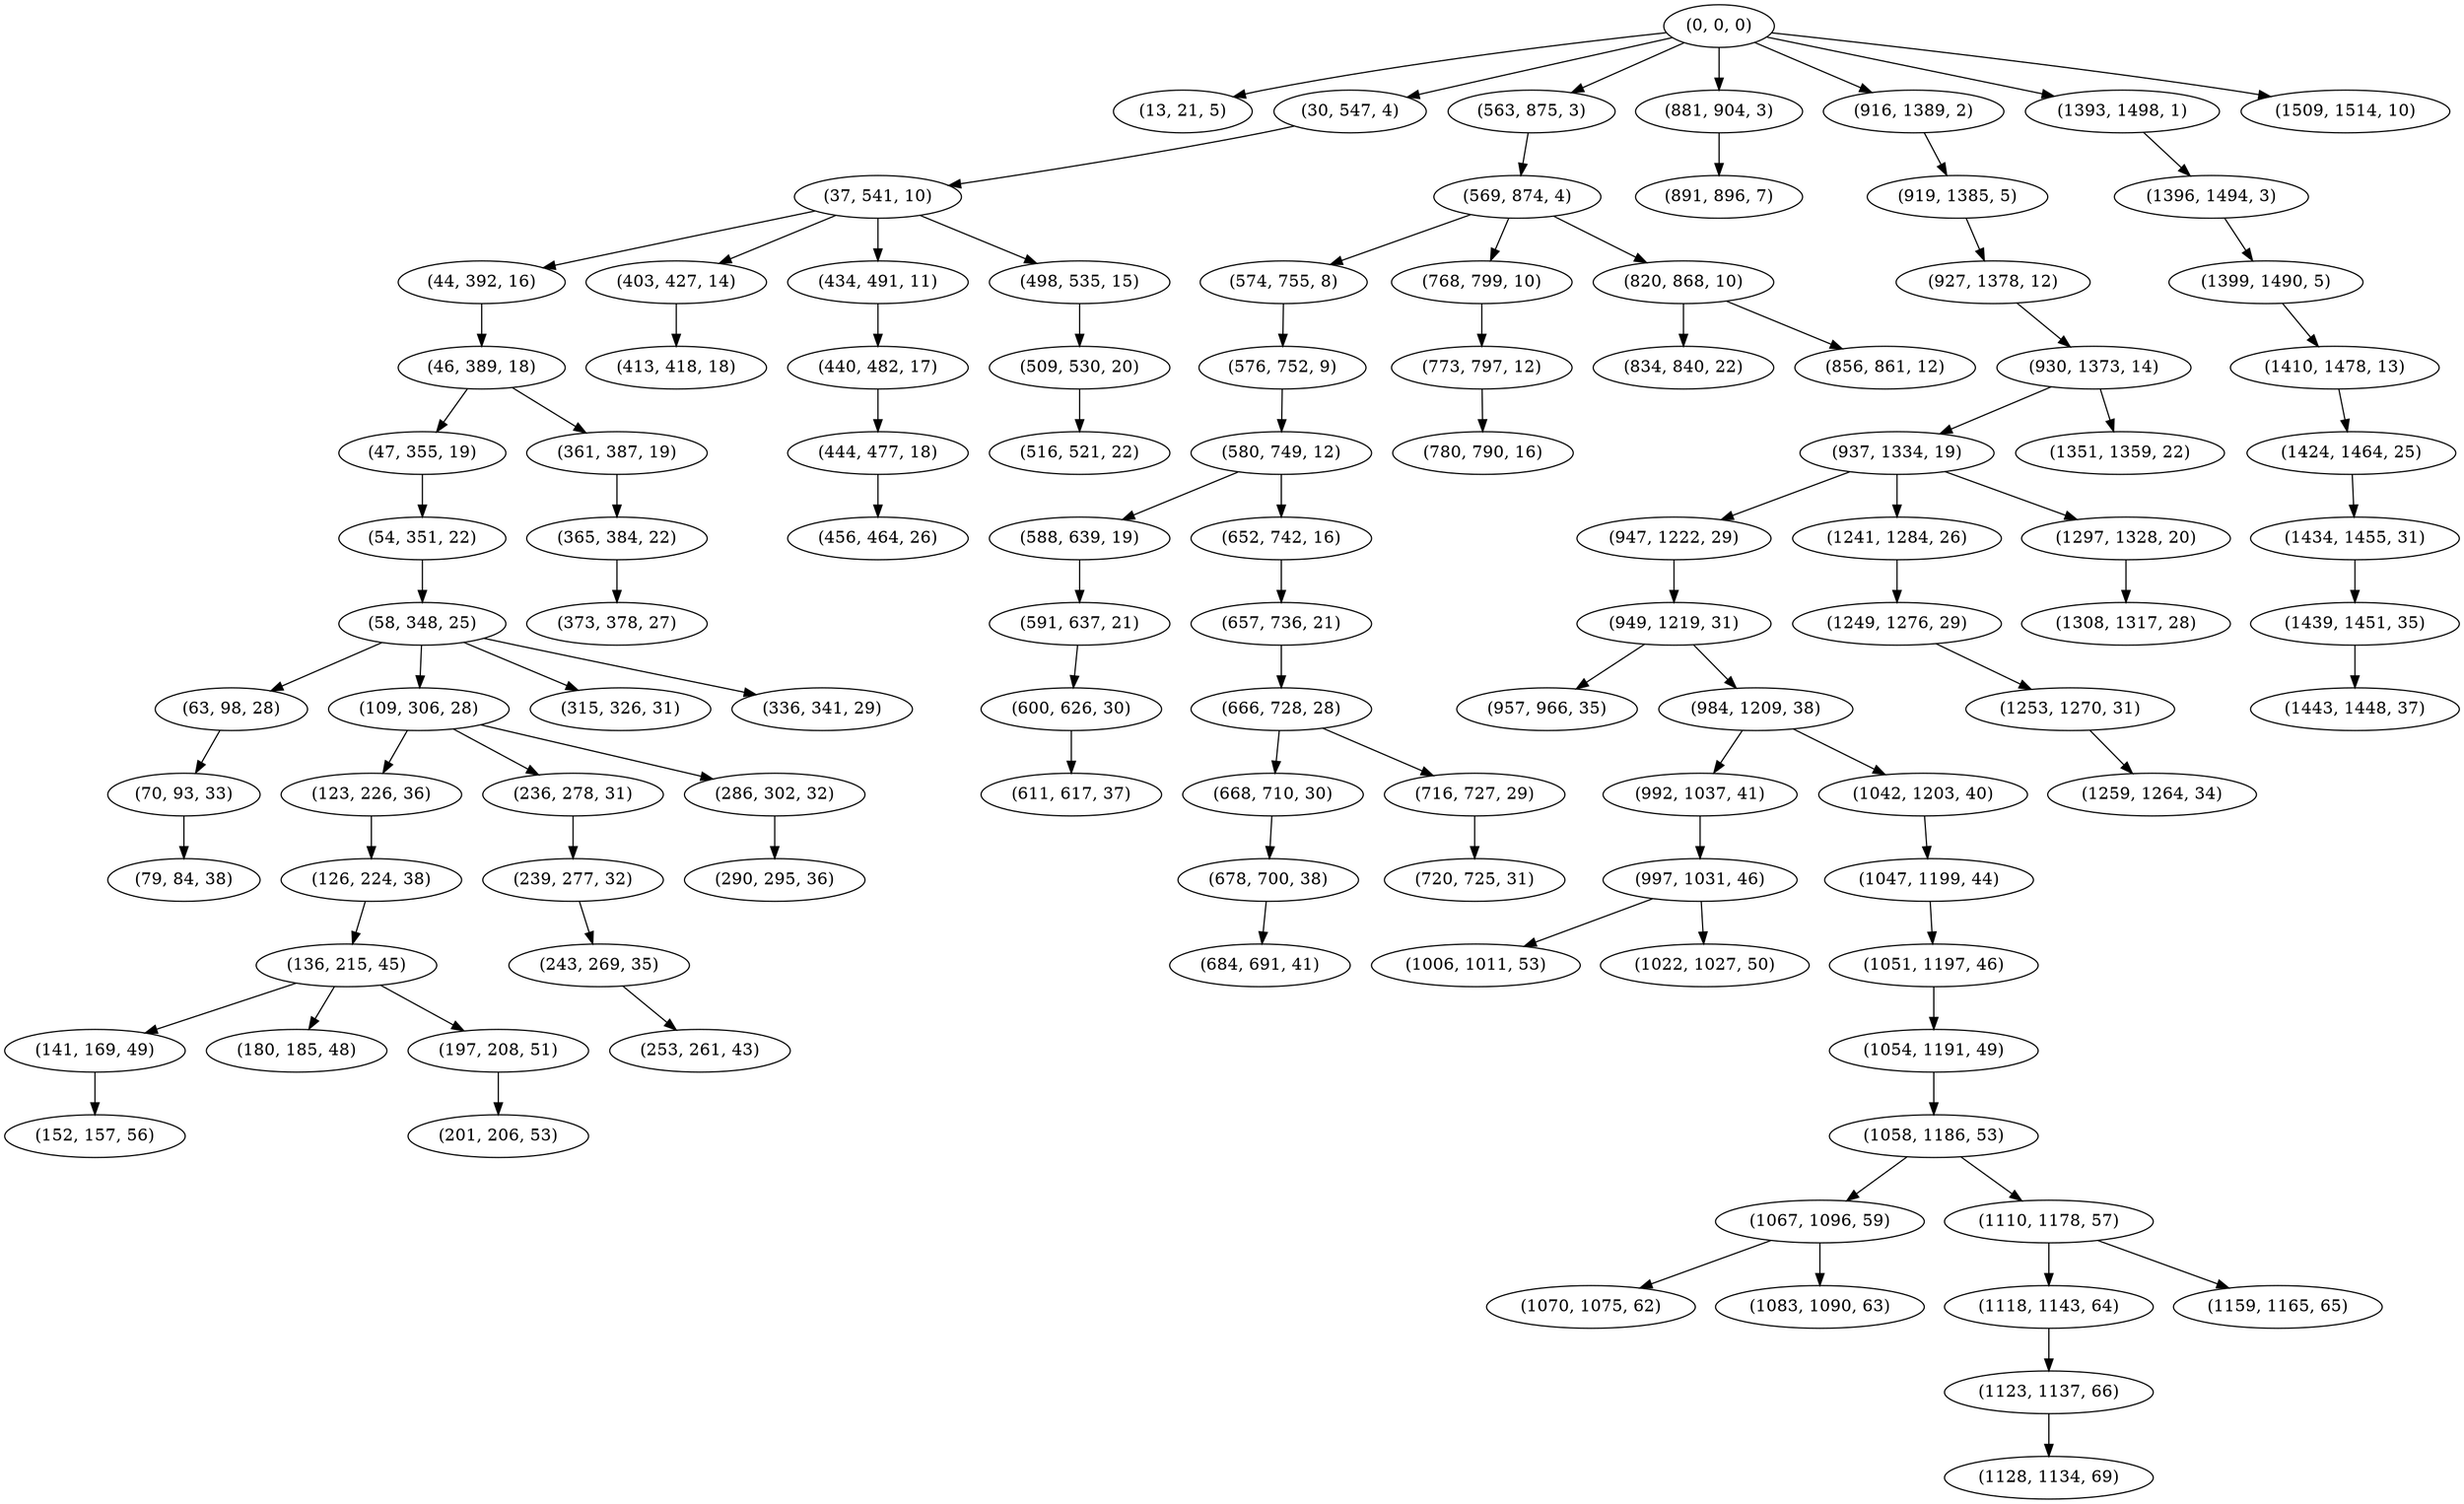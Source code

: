 digraph tree {
    "(0, 0, 0)";
    "(13, 21, 5)";
    "(30, 547, 4)";
    "(37, 541, 10)";
    "(44, 392, 16)";
    "(46, 389, 18)";
    "(47, 355, 19)";
    "(54, 351, 22)";
    "(58, 348, 25)";
    "(63, 98, 28)";
    "(70, 93, 33)";
    "(79, 84, 38)";
    "(109, 306, 28)";
    "(123, 226, 36)";
    "(126, 224, 38)";
    "(136, 215, 45)";
    "(141, 169, 49)";
    "(152, 157, 56)";
    "(180, 185, 48)";
    "(197, 208, 51)";
    "(201, 206, 53)";
    "(236, 278, 31)";
    "(239, 277, 32)";
    "(243, 269, 35)";
    "(253, 261, 43)";
    "(286, 302, 32)";
    "(290, 295, 36)";
    "(315, 326, 31)";
    "(336, 341, 29)";
    "(361, 387, 19)";
    "(365, 384, 22)";
    "(373, 378, 27)";
    "(403, 427, 14)";
    "(413, 418, 18)";
    "(434, 491, 11)";
    "(440, 482, 17)";
    "(444, 477, 18)";
    "(456, 464, 26)";
    "(498, 535, 15)";
    "(509, 530, 20)";
    "(516, 521, 22)";
    "(563, 875, 3)";
    "(569, 874, 4)";
    "(574, 755, 8)";
    "(576, 752, 9)";
    "(580, 749, 12)";
    "(588, 639, 19)";
    "(591, 637, 21)";
    "(600, 626, 30)";
    "(611, 617, 37)";
    "(652, 742, 16)";
    "(657, 736, 21)";
    "(666, 728, 28)";
    "(668, 710, 30)";
    "(678, 700, 38)";
    "(684, 691, 41)";
    "(716, 727, 29)";
    "(720, 725, 31)";
    "(768, 799, 10)";
    "(773, 797, 12)";
    "(780, 790, 16)";
    "(820, 868, 10)";
    "(834, 840, 22)";
    "(856, 861, 12)";
    "(881, 904, 3)";
    "(891, 896, 7)";
    "(916, 1389, 2)";
    "(919, 1385, 5)";
    "(927, 1378, 12)";
    "(930, 1373, 14)";
    "(937, 1334, 19)";
    "(947, 1222, 29)";
    "(949, 1219, 31)";
    "(957, 966, 35)";
    "(984, 1209, 38)";
    "(992, 1037, 41)";
    "(997, 1031, 46)";
    "(1006, 1011, 53)";
    "(1022, 1027, 50)";
    "(1042, 1203, 40)";
    "(1047, 1199, 44)";
    "(1051, 1197, 46)";
    "(1054, 1191, 49)";
    "(1058, 1186, 53)";
    "(1067, 1096, 59)";
    "(1070, 1075, 62)";
    "(1083, 1090, 63)";
    "(1110, 1178, 57)";
    "(1118, 1143, 64)";
    "(1123, 1137, 66)";
    "(1128, 1134, 69)";
    "(1159, 1165, 65)";
    "(1241, 1284, 26)";
    "(1249, 1276, 29)";
    "(1253, 1270, 31)";
    "(1259, 1264, 34)";
    "(1297, 1328, 20)";
    "(1308, 1317, 28)";
    "(1351, 1359, 22)";
    "(1393, 1498, 1)";
    "(1396, 1494, 3)";
    "(1399, 1490, 5)";
    "(1410, 1478, 13)";
    "(1424, 1464, 25)";
    "(1434, 1455, 31)";
    "(1439, 1451, 35)";
    "(1443, 1448, 37)";
    "(1509, 1514, 10)";
    "(0, 0, 0)" -> "(13, 21, 5)";
    "(0, 0, 0)" -> "(30, 547, 4)";
    "(0, 0, 0)" -> "(563, 875, 3)";
    "(0, 0, 0)" -> "(881, 904, 3)";
    "(0, 0, 0)" -> "(916, 1389, 2)";
    "(0, 0, 0)" -> "(1393, 1498, 1)";
    "(0, 0, 0)" -> "(1509, 1514, 10)";
    "(30, 547, 4)" -> "(37, 541, 10)";
    "(37, 541, 10)" -> "(44, 392, 16)";
    "(37, 541, 10)" -> "(403, 427, 14)";
    "(37, 541, 10)" -> "(434, 491, 11)";
    "(37, 541, 10)" -> "(498, 535, 15)";
    "(44, 392, 16)" -> "(46, 389, 18)";
    "(46, 389, 18)" -> "(47, 355, 19)";
    "(46, 389, 18)" -> "(361, 387, 19)";
    "(47, 355, 19)" -> "(54, 351, 22)";
    "(54, 351, 22)" -> "(58, 348, 25)";
    "(58, 348, 25)" -> "(63, 98, 28)";
    "(58, 348, 25)" -> "(109, 306, 28)";
    "(58, 348, 25)" -> "(315, 326, 31)";
    "(58, 348, 25)" -> "(336, 341, 29)";
    "(63, 98, 28)" -> "(70, 93, 33)";
    "(70, 93, 33)" -> "(79, 84, 38)";
    "(109, 306, 28)" -> "(123, 226, 36)";
    "(109, 306, 28)" -> "(236, 278, 31)";
    "(109, 306, 28)" -> "(286, 302, 32)";
    "(123, 226, 36)" -> "(126, 224, 38)";
    "(126, 224, 38)" -> "(136, 215, 45)";
    "(136, 215, 45)" -> "(141, 169, 49)";
    "(136, 215, 45)" -> "(180, 185, 48)";
    "(136, 215, 45)" -> "(197, 208, 51)";
    "(141, 169, 49)" -> "(152, 157, 56)";
    "(197, 208, 51)" -> "(201, 206, 53)";
    "(236, 278, 31)" -> "(239, 277, 32)";
    "(239, 277, 32)" -> "(243, 269, 35)";
    "(243, 269, 35)" -> "(253, 261, 43)";
    "(286, 302, 32)" -> "(290, 295, 36)";
    "(361, 387, 19)" -> "(365, 384, 22)";
    "(365, 384, 22)" -> "(373, 378, 27)";
    "(403, 427, 14)" -> "(413, 418, 18)";
    "(434, 491, 11)" -> "(440, 482, 17)";
    "(440, 482, 17)" -> "(444, 477, 18)";
    "(444, 477, 18)" -> "(456, 464, 26)";
    "(498, 535, 15)" -> "(509, 530, 20)";
    "(509, 530, 20)" -> "(516, 521, 22)";
    "(563, 875, 3)" -> "(569, 874, 4)";
    "(569, 874, 4)" -> "(574, 755, 8)";
    "(569, 874, 4)" -> "(768, 799, 10)";
    "(569, 874, 4)" -> "(820, 868, 10)";
    "(574, 755, 8)" -> "(576, 752, 9)";
    "(576, 752, 9)" -> "(580, 749, 12)";
    "(580, 749, 12)" -> "(588, 639, 19)";
    "(580, 749, 12)" -> "(652, 742, 16)";
    "(588, 639, 19)" -> "(591, 637, 21)";
    "(591, 637, 21)" -> "(600, 626, 30)";
    "(600, 626, 30)" -> "(611, 617, 37)";
    "(652, 742, 16)" -> "(657, 736, 21)";
    "(657, 736, 21)" -> "(666, 728, 28)";
    "(666, 728, 28)" -> "(668, 710, 30)";
    "(666, 728, 28)" -> "(716, 727, 29)";
    "(668, 710, 30)" -> "(678, 700, 38)";
    "(678, 700, 38)" -> "(684, 691, 41)";
    "(716, 727, 29)" -> "(720, 725, 31)";
    "(768, 799, 10)" -> "(773, 797, 12)";
    "(773, 797, 12)" -> "(780, 790, 16)";
    "(820, 868, 10)" -> "(834, 840, 22)";
    "(820, 868, 10)" -> "(856, 861, 12)";
    "(881, 904, 3)" -> "(891, 896, 7)";
    "(916, 1389, 2)" -> "(919, 1385, 5)";
    "(919, 1385, 5)" -> "(927, 1378, 12)";
    "(927, 1378, 12)" -> "(930, 1373, 14)";
    "(930, 1373, 14)" -> "(937, 1334, 19)";
    "(930, 1373, 14)" -> "(1351, 1359, 22)";
    "(937, 1334, 19)" -> "(947, 1222, 29)";
    "(937, 1334, 19)" -> "(1241, 1284, 26)";
    "(937, 1334, 19)" -> "(1297, 1328, 20)";
    "(947, 1222, 29)" -> "(949, 1219, 31)";
    "(949, 1219, 31)" -> "(957, 966, 35)";
    "(949, 1219, 31)" -> "(984, 1209, 38)";
    "(984, 1209, 38)" -> "(992, 1037, 41)";
    "(984, 1209, 38)" -> "(1042, 1203, 40)";
    "(992, 1037, 41)" -> "(997, 1031, 46)";
    "(997, 1031, 46)" -> "(1006, 1011, 53)";
    "(997, 1031, 46)" -> "(1022, 1027, 50)";
    "(1042, 1203, 40)" -> "(1047, 1199, 44)";
    "(1047, 1199, 44)" -> "(1051, 1197, 46)";
    "(1051, 1197, 46)" -> "(1054, 1191, 49)";
    "(1054, 1191, 49)" -> "(1058, 1186, 53)";
    "(1058, 1186, 53)" -> "(1067, 1096, 59)";
    "(1058, 1186, 53)" -> "(1110, 1178, 57)";
    "(1067, 1096, 59)" -> "(1070, 1075, 62)";
    "(1067, 1096, 59)" -> "(1083, 1090, 63)";
    "(1110, 1178, 57)" -> "(1118, 1143, 64)";
    "(1110, 1178, 57)" -> "(1159, 1165, 65)";
    "(1118, 1143, 64)" -> "(1123, 1137, 66)";
    "(1123, 1137, 66)" -> "(1128, 1134, 69)";
    "(1241, 1284, 26)" -> "(1249, 1276, 29)";
    "(1249, 1276, 29)" -> "(1253, 1270, 31)";
    "(1253, 1270, 31)" -> "(1259, 1264, 34)";
    "(1297, 1328, 20)" -> "(1308, 1317, 28)";
    "(1393, 1498, 1)" -> "(1396, 1494, 3)";
    "(1396, 1494, 3)" -> "(1399, 1490, 5)";
    "(1399, 1490, 5)" -> "(1410, 1478, 13)";
    "(1410, 1478, 13)" -> "(1424, 1464, 25)";
    "(1424, 1464, 25)" -> "(1434, 1455, 31)";
    "(1434, 1455, 31)" -> "(1439, 1451, 35)";
    "(1439, 1451, 35)" -> "(1443, 1448, 37)";
}
